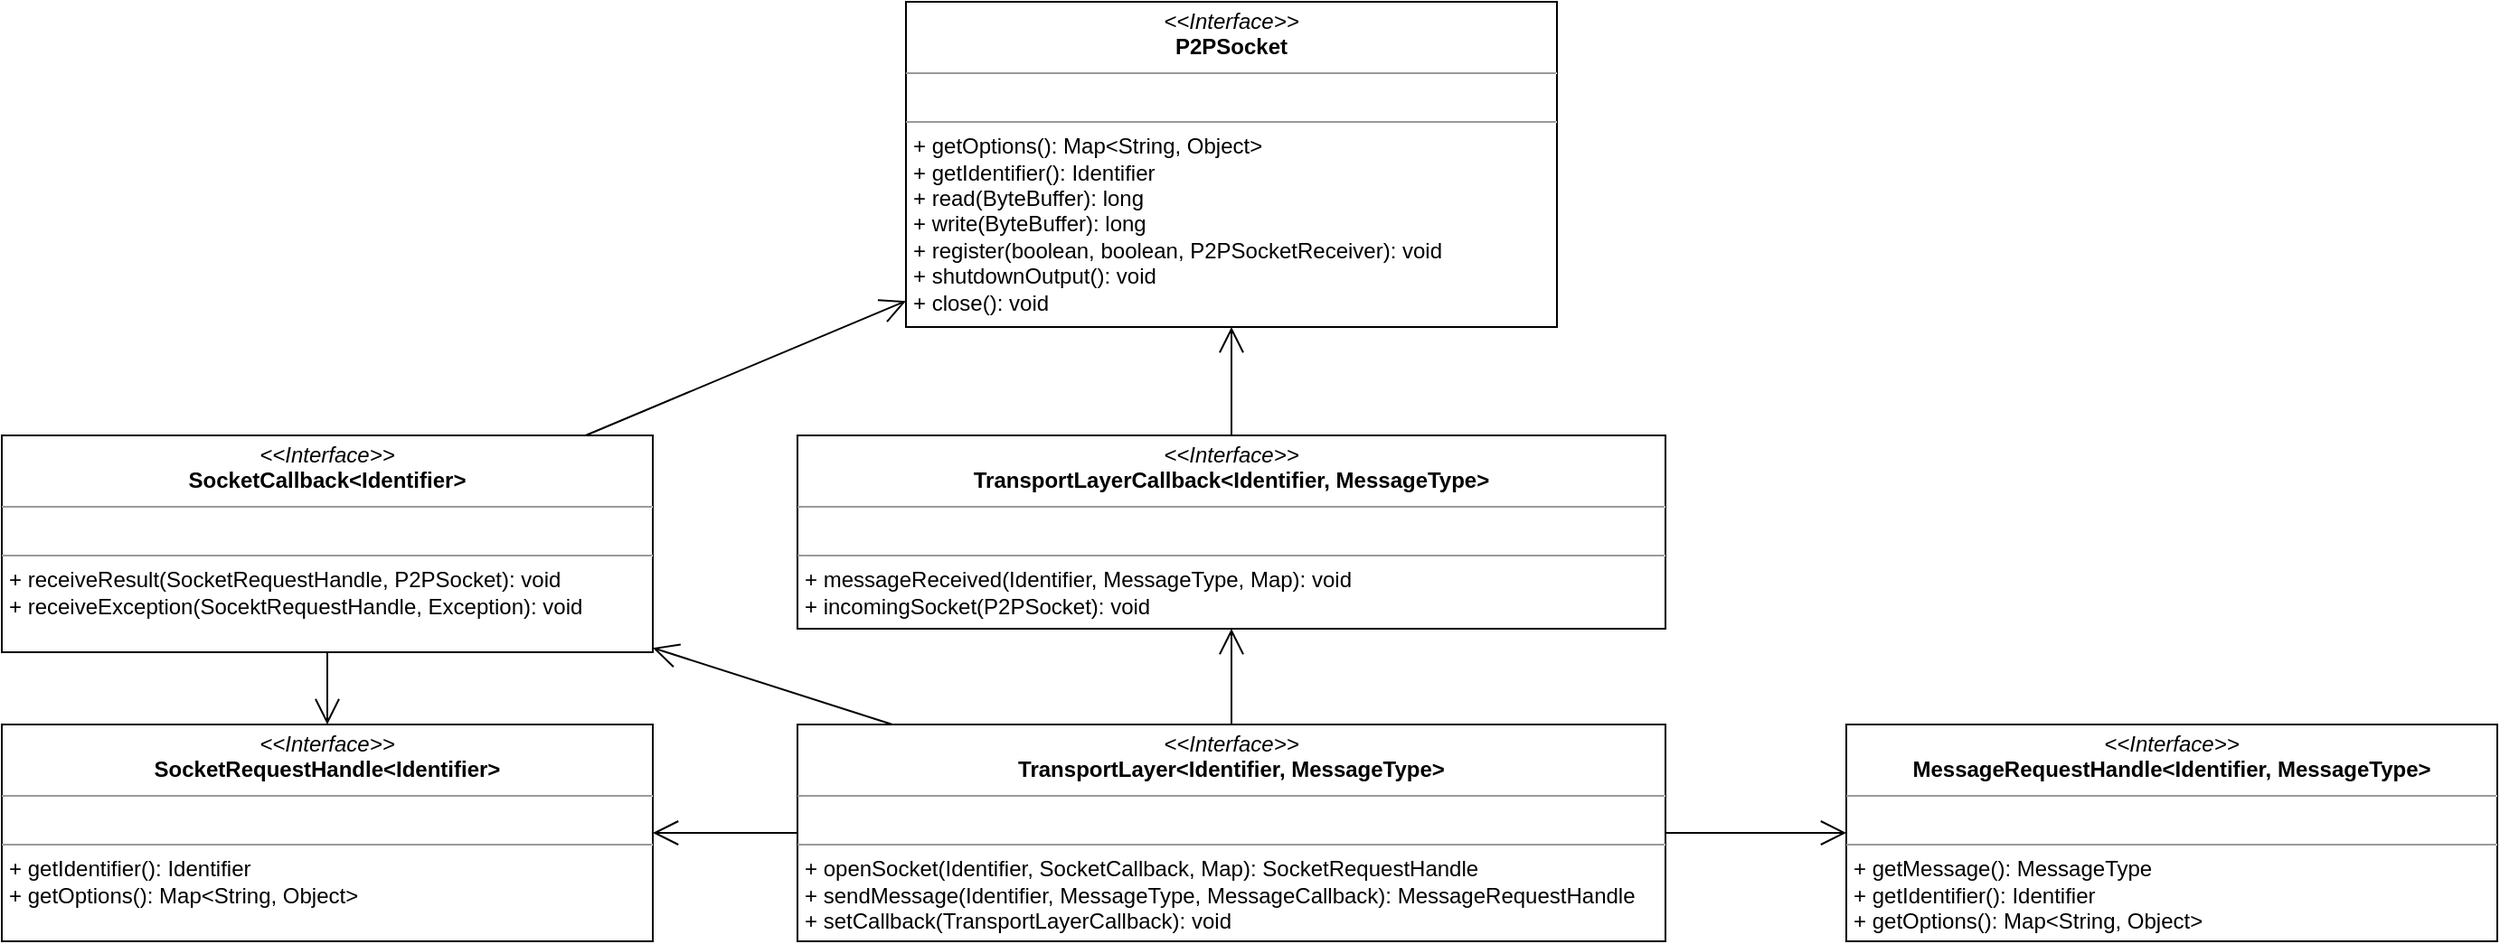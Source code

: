 <mxfile version="20.8.13" type="github">
  <diagram id="C5RBs43oDa-KdzZeNtuy" name="Page-1">
    <mxGraphModel dx="2117" dy="-596" grid="1" gridSize="10" guides="1" tooltips="1" connect="1" arrows="1" fold="1" page="1" pageScale="1" pageWidth="827" pageHeight="1169" math="0" shadow="0">
      <root>
        <mxCell id="WIyWlLk6GJQsqaUBKTNV-0" />
        <mxCell id="WIyWlLk6GJQsqaUBKTNV-1" parent="WIyWlLk6GJQsqaUBKTNV-0" />
        <mxCell id="ppgxe4hvUcSwGKU7Y1Ct-5" value="&lt;p style=&quot;margin:0px;margin-top:4px;text-align:center;&quot;&gt;&lt;i&gt;&amp;lt;&amp;lt;Interface&amp;gt;&amp;gt;&lt;/i&gt;&lt;br&gt;&lt;b style=&quot;&quot;&gt;TransportLayerCallback&lt;/b&gt;&lt;b&gt;&amp;lt;Identifier, MessageType&amp;gt;&lt;/b&gt;&lt;/p&gt;&lt;hr size=&quot;1&quot;&gt;&lt;p style=&quot;margin:0px;margin-left:4px;&quot;&gt;&lt;br&gt;&lt;/p&gt;&lt;hr size=&quot;1&quot;&gt;&lt;p style=&quot;margin:0px;margin-left:4px;&quot;&gt;+ messageReceived&lt;span style=&quot;background-color: initial;&quot;&gt;(Identifier, MessageType, Map): void&lt;/span&gt;&lt;/p&gt;&lt;p style=&quot;margin:0px;margin-left:4px;&quot;&gt;+&amp;nbsp;incomingSocket(P2PSocket)&lt;span style=&quot;background-color: initial;&quot;&gt;: void&lt;/span&gt;&lt;/p&gt;" style="verticalAlign=top;align=left;overflow=fill;fontSize=12;fontFamily=Helvetica;html=1;rounded=0;shadow=0;comic=0;labelBackgroundColor=none;strokeWidth=1" parent="WIyWlLk6GJQsqaUBKTNV-1" vertex="1">
          <mxGeometry x="140" y="1520" width="480" height="107" as="geometry" />
        </mxCell>
        <mxCell id="ppgxe4hvUcSwGKU7Y1Ct-6" value="&lt;p style=&quot;margin:0px;margin-top:4px;text-align:center;&quot;&gt;&lt;i&gt;&amp;lt;&amp;lt;Interface&amp;gt;&amp;gt;&lt;/i&gt;&lt;br&gt;&lt;b style=&quot;&quot;&gt;P2PSocket&lt;/b&gt;&lt;/p&gt;&lt;hr size=&quot;1&quot;&gt;&lt;p style=&quot;margin:0px;margin-left:4px;&quot;&gt;&lt;br&gt;&lt;/p&gt;&lt;hr size=&quot;1&quot;&gt;&lt;p style=&quot;margin:0px;margin-left:4px;&quot;&gt;+ getOptions()&lt;span style=&quot;background-color: initial;&quot;&gt;: Map&amp;lt;String, Object&amp;gt;&lt;/span&gt;&lt;/p&gt;&lt;p style=&quot;margin:0px;margin-left:4px;&quot;&gt;+ getIdentifier(): Identifier&lt;/p&gt;&lt;p style=&quot;margin:0px;margin-left:4px;&quot;&gt;+ read(ByteBuffer): long&lt;/p&gt;&lt;p style=&quot;margin:0px;margin-left:4px;&quot;&gt;+ write(ByteBuffer): long&lt;/p&gt;&lt;p style=&quot;margin:0px;margin-left:4px;&quot;&gt;+ register(boolean, boolean, P2PSocketReceiver): void&lt;/p&gt;&lt;p style=&quot;margin:0px;margin-left:4px;&quot;&gt;&lt;span style=&quot;background-color: initial;&quot;&gt;+ shutdownOutput(): void&lt;/span&gt;&lt;/p&gt;&lt;p style=&quot;margin:0px;margin-left:4px;&quot;&gt;&lt;span style=&quot;background-color: initial;&quot;&gt;+ close(): void&lt;/span&gt;&lt;/p&gt;" style="verticalAlign=top;align=left;overflow=fill;fontSize=12;fontFamily=Helvetica;html=1;rounded=0;shadow=0;comic=0;labelBackgroundColor=none;strokeWidth=1" parent="WIyWlLk6GJQsqaUBKTNV-1" vertex="1">
          <mxGeometry x="200" y="1280" width="360" height="180" as="geometry" />
        </mxCell>
        <mxCell id="ppgxe4hvUcSwGKU7Y1Ct-7" value="" style="endArrow=open;endFill=1;endSize=12;html=1;rounded=0;" parent="WIyWlLk6GJQsqaUBKTNV-1" source="ppgxe4hvUcSwGKU7Y1Ct-5" target="ppgxe4hvUcSwGKU7Y1Ct-6" edge="1">
          <mxGeometry width="160" relative="1" as="geometry">
            <mxPoint x="330" y="1480" as="sourcePoint" />
            <mxPoint x="490" y="1480" as="targetPoint" />
          </mxGeometry>
        </mxCell>
        <mxCell id="ppgxe4hvUcSwGKU7Y1Ct-8" value="&lt;p style=&quot;margin:0px;margin-top:4px;text-align:center;&quot;&gt;&lt;i&gt;&amp;lt;&amp;lt;Interface&amp;gt;&amp;gt;&lt;/i&gt;&lt;br&gt;&lt;b style=&quot;&quot;&gt;TransportLayer&lt;/b&gt;&lt;b&gt;&amp;lt;Identifier, MessageType&amp;gt;&lt;/b&gt;&lt;/p&gt;&lt;hr size=&quot;1&quot;&gt;&lt;p style=&quot;margin:0px;margin-left:4px;&quot;&gt;&lt;br&gt;&lt;/p&gt;&lt;hr size=&quot;1&quot;&gt;&lt;p style=&quot;margin:0px;margin-left:4px;&quot;&gt;+ openSocket&lt;span style=&quot;background-color: initial;&quot;&gt;(Identifier, SocketCallback, Map): SocketRequestHandle&lt;/span&gt;&lt;/p&gt;&lt;p style=&quot;margin:0px;margin-left:4px;&quot;&gt;+&amp;nbsp;sendMessage(Identifier, MessageType, MessageCallback)&lt;span style=&quot;background-color: initial;&quot;&gt;: MessageRequestHandle&lt;/span&gt;&lt;/p&gt;&lt;p style=&quot;margin:0px;margin-left:4px;&quot;&gt;&lt;span style=&quot;background-color: initial;&quot;&gt;+ setCallback(TransportLayerCallback): void&lt;/span&gt;&lt;/p&gt;" style="verticalAlign=top;align=left;overflow=fill;fontSize=12;fontFamily=Helvetica;html=1;rounded=0;shadow=0;comic=0;labelBackgroundColor=none;strokeWidth=1" parent="WIyWlLk6GJQsqaUBKTNV-1" vertex="1">
          <mxGeometry x="140" y="1680" width="480" height="120" as="geometry" />
        </mxCell>
        <mxCell id="ppgxe4hvUcSwGKU7Y1Ct-9" value="" style="endArrow=open;endFill=1;endSize=12;html=1;rounded=0;" parent="WIyWlLk6GJQsqaUBKTNV-1" source="ppgxe4hvUcSwGKU7Y1Ct-8" target="ppgxe4hvUcSwGKU7Y1Ct-5" edge="1">
          <mxGeometry width="160" relative="1" as="geometry">
            <mxPoint x="390" y="1530" as="sourcePoint" />
            <mxPoint x="390" y="1470" as="targetPoint" />
          </mxGeometry>
        </mxCell>
        <mxCell id="ppgxe4hvUcSwGKU7Y1Ct-10" value="&lt;p style=&quot;margin:0px;margin-top:4px;text-align:center;&quot;&gt;&lt;i&gt;&amp;lt;&amp;lt;Interface&amp;gt;&amp;gt;&lt;/i&gt;&lt;br&gt;&lt;b style=&quot;&quot;&gt;MessageRequestHandle&amp;lt;Identifier, MessageType&amp;gt;&lt;/b&gt;&lt;/p&gt;&lt;hr size=&quot;1&quot;&gt;&lt;p style=&quot;margin:0px;margin-left:4px;&quot;&gt;&lt;br&gt;&lt;/p&gt;&lt;hr size=&quot;1&quot;&gt;&lt;p style=&quot;margin:0px;margin-left:4px;&quot;&gt;+ getMessage(): MessageType&lt;/p&gt;&lt;p style=&quot;margin:0px;margin-left:4px;&quot;&gt;+ getIdentifier(): Identifier&lt;/p&gt;&lt;p style=&quot;border-color: var(--border-color); margin: 0px 0px 0px 4px;&quot;&gt;+ getOptions(): Map&amp;lt;String, Object&amp;gt;&lt;/p&gt;&lt;p style=&quot;margin:0px;margin-left:4px;&quot;&gt;&lt;br&gt;&lt;/p&gt;" style="verticalAlign=top;align=left;overflow=fill;fontSize=12;fontFamily=Helvetica;html=1;rounded=0;shadow=0;comic=0;labelBackgroundColor=none;strokeWidth=1" parent="WIyWlLk6GJQsqaUBKTNV-1" vertex="1">
          <mxGeometry x="720" y="1680" width="360" height="120" as="geometry" />
        </mxCell>
        <mxCell id="ppgxe4hvUcSwGKU7Y1Ct-11" value="" style="endArrow=open;endFill=1;endSize=12;html=1;rounded=0;" parent="WIyWlLk6GJQsqaUBKTNV-1" source="ppgxe4hvUcSwGKU7Y1Ct-8" target="ppgxe4hvUcSwGKU7Y1Ct-10" edge="1">
          <mxGeometry width="160" relative="1" as="geometry">
            <mxPoint x="390" y="1690" as="sourcePoint" />
            <mxPoint x="390" y="1637" as="targetPoint" />
          </mxGeometry>
        </mxCell>
        <mxCell id="ppgxe4hvUcSwGKU7Y1Ct-12" value="&lt;p style=&quot;margin:0px;margin-top:4px;text-align:center;&quot;&gt;&lt;i&gt;&amp;lt;&amp;lt;Interface&amp;gt;&amp;gt;&lt;/i&gt;&lt;br&gt;&lt;b style=&quot;&quot;&gt;SocketRequestHandle&amp;lt;Identifier&amp;gt;&lt;/b&gt;&lt;/p&gt;&lt;hr size=&quot;1&quot;&gt;&lt;p style=&quot;margin:0px;margin-left:4px;&quot;&gt;&lt;br&gt;&lt;/p&gt;&lt;hr size=&quot;1&quot;&gt;&lt;p style=&quot;margin:0px;margin-left:4px;&quot;&gt;&lt;span style=&quot;background-color: initial;&quot;&gt;+ getIdentifier(): Identifier&lt;/span&gt;&lt;br&gt;&lt;/p&gt;&lt;p style=&quot;border-color: var(--border-color); margin: 0px 0px 0px 4px;&quot;&gt;+ getOptions(): Map&amp;lt;String, Object&amp;gt;&lt;/p&gt;&lt;p style=&quot;margin:0px;margin-left:4px;&quot;&gt;&lt;br&gt;&lt;/p&gt;" style="verticalAlign=top;align=left;overflow=fill;fontSize=12;fontFamily=Helvetica;html=1;rounded=0;shadow=0;comic=0;labelBackgroundColor=none;strokeWidth=1" parent="WIyWlLk6GJQsqaUBKTNV-1" vertex="1">
          <mxGeometry x="-300" y="1680" width="360" height="120" as="geometry" />
        </mxCell>
        <mxCell id="ppgxe4hvUcSwGKU7Y1Ct-13" value="" style="endArrow=open;endFill=1;endSize=12;html=1;rounded=0;" parent="WIyWlLk6GJQsqaUBKTNV-1" source="ppgxe4hvUcSwGKU7Y1Ct-8" target="ppgxe4hvUcSwGKU7Y1Ct-12" edge="1">
          <mxGeometry width="160" relative="1" as="geometry">
            <mxPoint x="630" y="1750" as="sourcePoint" />
            <mxPoint x="730" y="1750" as="targetPoint" />
          </mxGeometry>
        </mxCell>
        <mxCell id="ppgxe4hvUcSwGKU7Y1Ct-14" value="&lt;p style=&quot;margin:0px;margin-top:4px;text-align:center;&quot;&gt;&lt;i&gt;&amp;lt;&amp;lt;Interface&amp;gt;&amp;gt;&lt;/i&gt;&lt;br&gt;&lt;b style=&quot;&quot;&gt;SocketCallback&amp;lt;Identifier&amp;gt;&lt;/b&gt;&lt;/p&gt;&lt;hr size=&quot;1&quot;&gt;&lt;p style=&quot;margin:0px;margin-left:4px;&quot;&gt;&lt;br&gt;&lt;/p&gt;&lt;hr size=&quot;1&quot;&gt;&lt;p style=&quot;margin:0px;margin-left:4px;&quot;&gt;&lt;span style=&quot;background-color: initial;&quot;&gt;+ receiveResult(SocketRequestHandle, P2PSocket): void&lt;/span&gt;&lt;br&gt;&lt;/p&gt;&lt;p style=&quot;border-color: var(--border-color); margin: 0px 0px 0px 4px;&quot;&gt;+ receiveException(SocektRequestHandle, Exception): void&lt;/p&gt;&lt;p style=&quot;margin:0px;margin-left:4px;&quot;&gt;&lt;br&gt;&lt;/p&gt;" style="verticalAlign=top;align=left;overflow=fill;fontSize=12;fontFamily=Helvetica;html=1;rounded=0;shadow=0;comic=0;labelBackgroundColor=none;strokeWidth=1" parent="WIyWlLk6GJQsqaUBKTNV-1" vertex="1">
          <mxGeometry x="-300" y="1520" width="360" height="120" as="geometry" />
        </mxCell>
        <mxCell id="ppgxe4hvUcSwGKU7Y1Ct-15" value="" style="endArrow=open;endFill=1;endSize=12;html=1;rounded=0;" parent="WIyWlLk6GJQsqaUBKTNV-1" source="ppgxe4hvUcSwGKU7Y1Ct-8" target="ppgxe4hvUcSwGKU7Y1Ct-14" edge="1">
          <mxGeometry width="160" relative="1" as="geometry">
            <mxPoint x="150" y="1750" as="sourcePoint" />
            <mxPoint x="70" y="1750" as="targetPoint" />
          </mxGeometry>
        </mxCell>
        <mxCell id="ppgxe4hvUcSwGKU7Y1Ct-16" value="" style="endArrow=open;endFill=1;endSize=12;html=1;rounded=0;" parent="WIyWlLk6GJQsqaUBKTNV-1" source="ppgxe4hvUcSwGKU7Y1Ct-14" target="ppgxe4hvUcSwGKU7Y1Ct-12" edge="1">
          <mxGeometry width="160" relative="1" as="geometry">
            <mxPoint x="202.5" y="1690" as="sourcePoint" />
            <mxPoint x="70" y="1647.6" as="targetPoint" />
          </mxGeometry>
        </mxCell>
        <mxCell id="ppgxe4hvUcSwGKU7Y1Ct-17" value="" style="endArrow=open;endFill=1;endSize=12;html=1;rounded=0;" parent="WIyWlLk6GJQsqaUBKTNV-1" source="ppgxe4hvUcSwGKU7Y1Ct-14" target="ppgxe4hvUcSwGKU7Y1Ct-6" edge="1">
          <mxGeometry width="160" relative="1" as="geometry">
            <mxPoint x="-110" y="1650" as="sourcePoint" />
            <mxPoint x="70" y="1400" as="targetPoint" />
          </mxGeometry>
        </mxCell>
      </root>
    </mxGraphModel>
  </diagram>
</mxfile>
